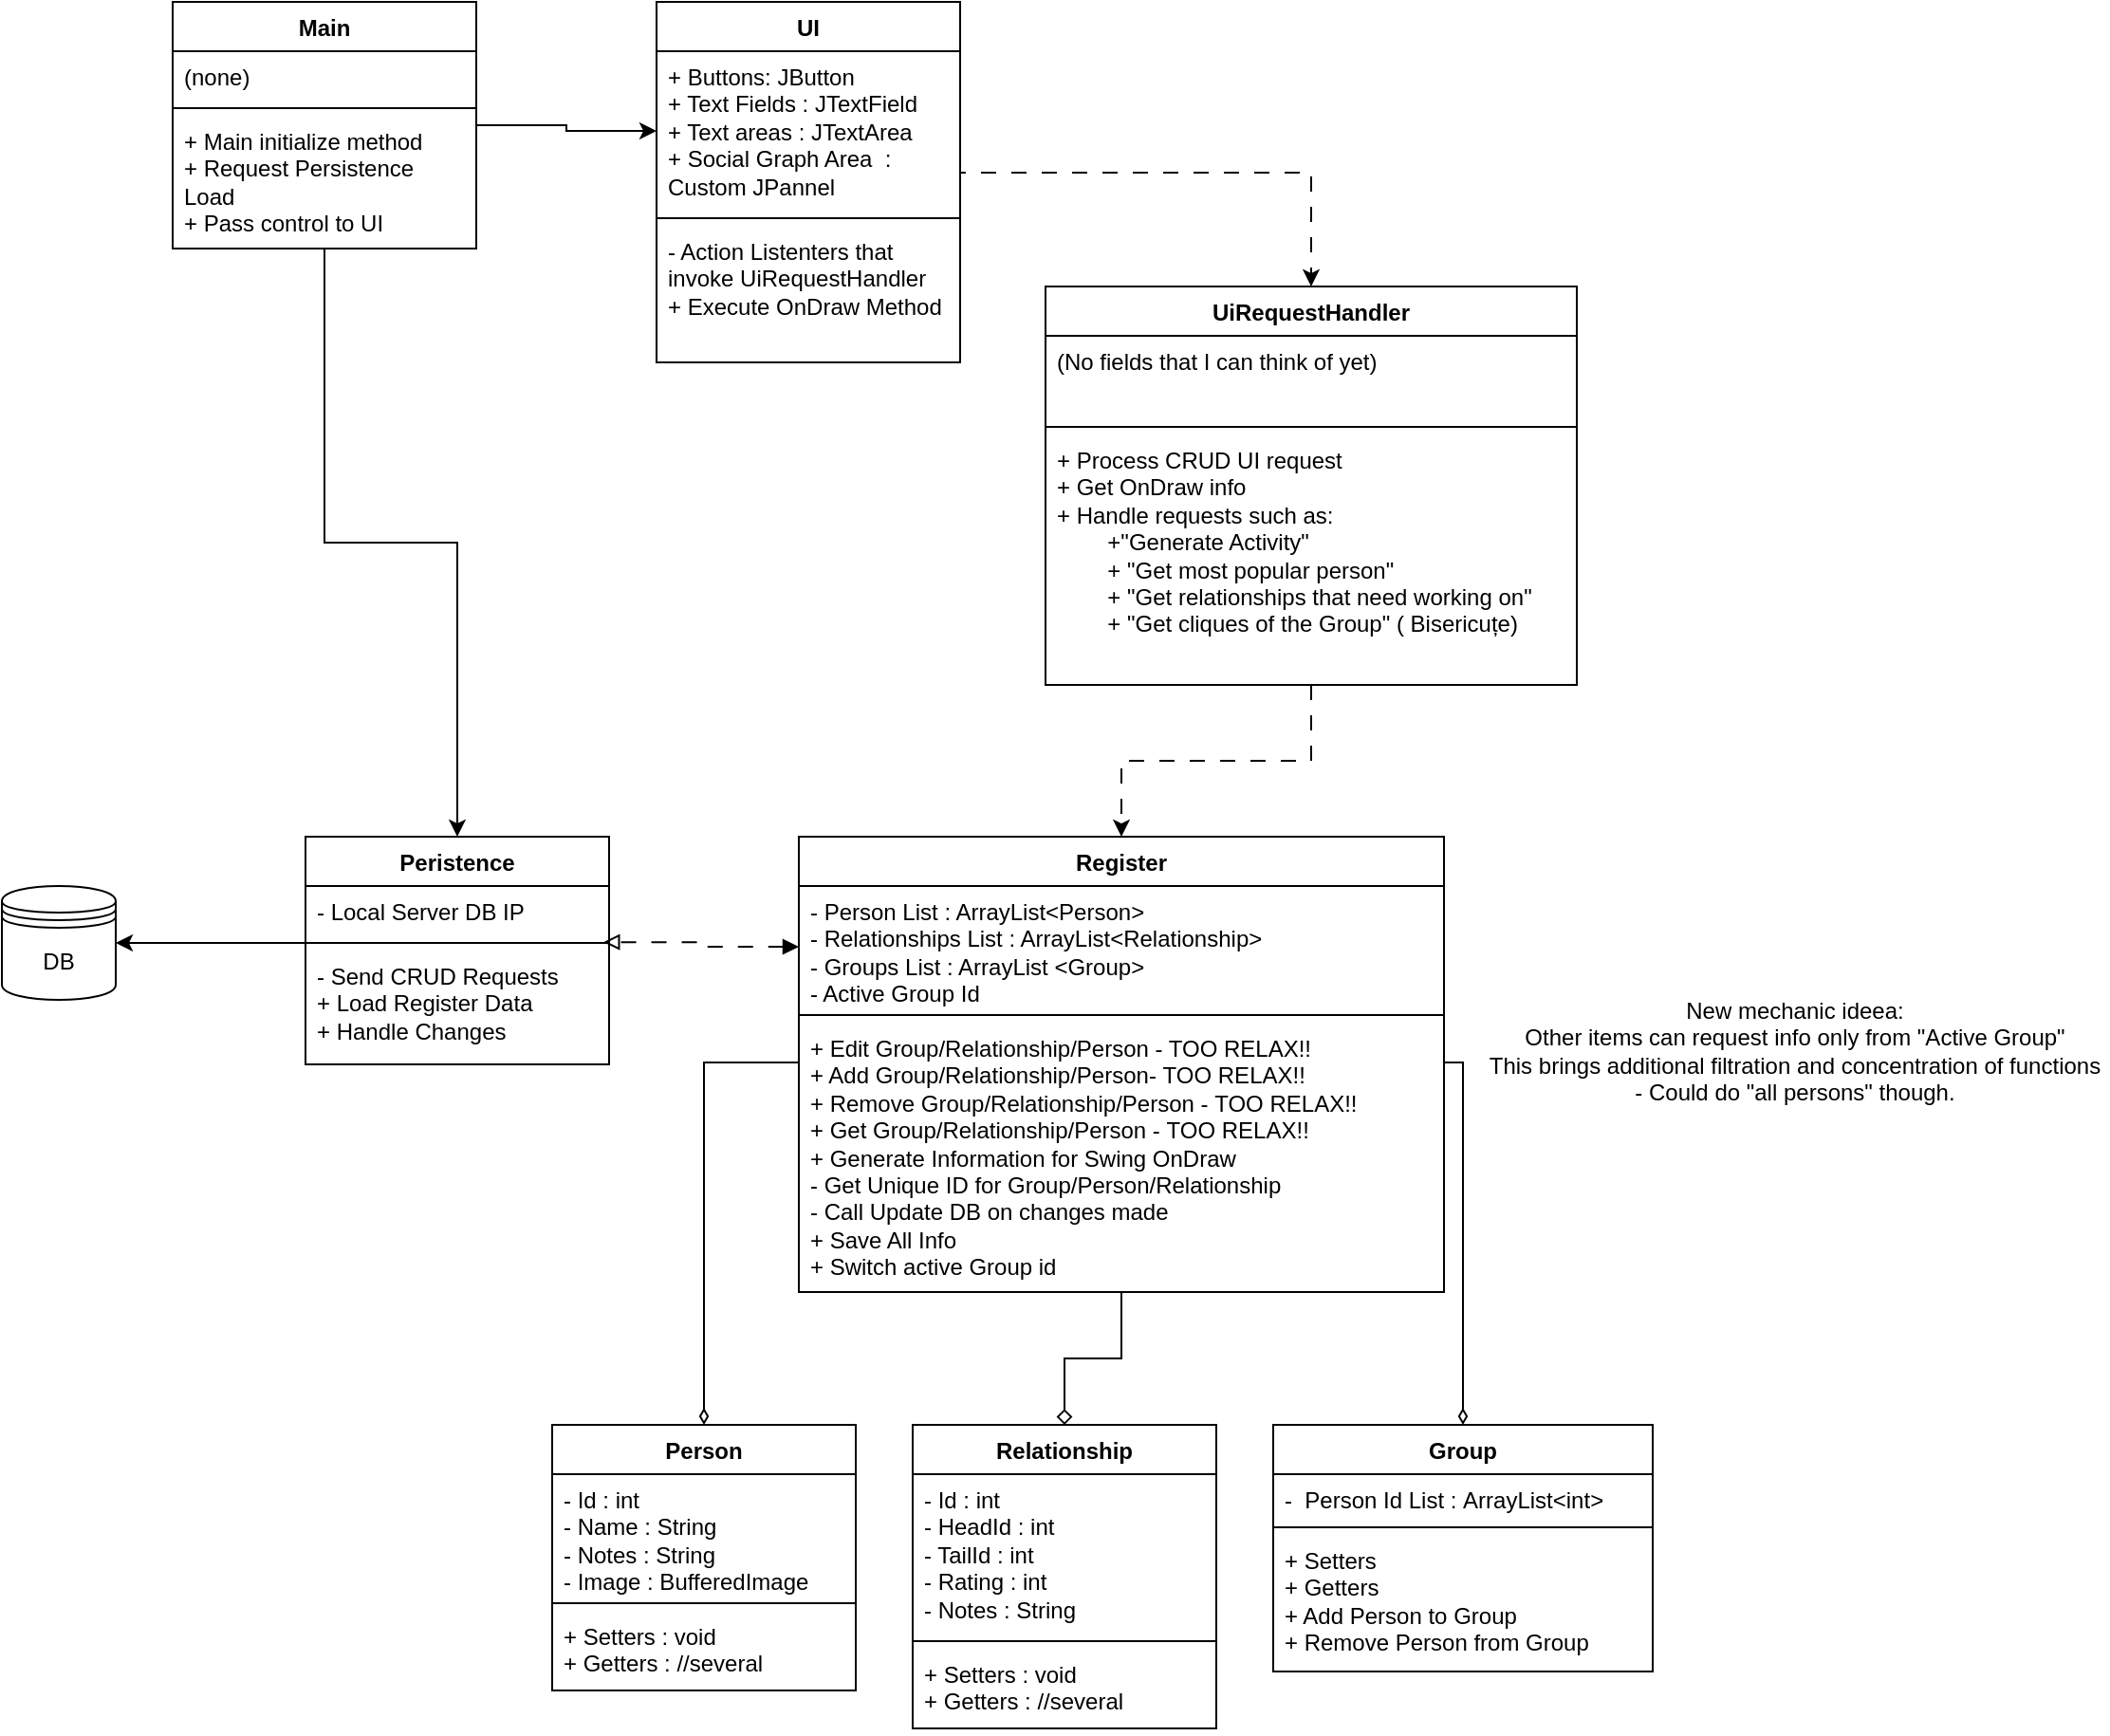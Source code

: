 <mxfile version="28.2.5">
  <diagram name="Page-1" id="wbGjTbeJYBRWITikLTKt">
    <mxGraphModel dx="2740" dy="1685" grid="1" gridSize="10" guides="1" tooltips="1" connect="1" arrows="1" fold="1" page="1" pageScale="1" pageWidth="850" pageHeight="1100" math="0" shadow="0">
      <root>
        <mxCell id="0" />
        <mxCell id="1" parent="0" />
        <mxCell id="BWJDgSnmsfaAYrhF108L-66" value="Person" style="swimlane;fontStyle=1;align=center;verticalAlign=top;childLayout=stackLayout;horizontal=1;startSize=26;horizontalStack=0;resizeParent=1;resizeParentMax=0;resizeLast=0;collapsible=1;marginBottom=0;whiteSpace=wrap;html=1;" parent="1" vertex="1">
          <mxGeometry x="-640" y="150" width="160" height="140" as="geometry" />
        </mxCell>
        <mxCell id="BWJDgSnmsfaAYrhF108L-67" value="&lt;div&gt;- Id : int&lt;/div&gt;&lt;div&gt;- Name : String&lt;/div&gt;&lt;div&gt;- Notes : String&lt;/div&gt;&lt;div&gt;- Image : BufferedImage&lt;/div&gt;&lt;div&gt;&lt;br&gt;&lt;/div&gt;" style="text;strokeColor=none;fillColor=none;align=left;verticalAlign=top;spacingLeft=4;spacingRight=4;overflow=hidden;rotatable=0;points=[[0,0.5],[1,0.5]];portConstraint=eastwest;whiteSpace=wrap;html=1;" parent="BWJDgSnmsfaAYrhF108L-66" vertex="1">
          <mxGeometry y="26" width="160" height="64" as="geometry" />
        </mxCell>
        <mxCell id="BWJDgSnmsfaAYrhF108L-68" value="" style="line;strokeWidth=1;fillColor=none;align=left;verticalAlign=middle;spacingTop=-1;spacingLeft=3;spacingRight=3;rotatable=0;labelPosition=right;points=[];portConstraint=eastwest;strokeColor=inherit;" parent="BWJDgSnmsfaAYrhF108L-66" vertex="1">
          <mxGeometry y="90" width="160" height="8" as="geometry" />
        </mxCell>
        <mxCell id="BWJDgSnmsfaAYrhF108L-69" value="&lt;div&gt;+ Setters : void&amp;nbsp;&lt;/div&gt;&lt;div&gt;+ Getters : //several&lt;/div&gt;" style="text;strokeColor=none;fillColor=none;align=left;verticalAlign=top;spacingLeft=4;spacingRight=4;overflow=hidden;rotatable=0;points=[[0,0.5],[1,0.5]];portConstraint=eastwest;whiteSpace=wrap;html=1;" parent="BWJDgSnmsfaAYrhF108L-66" vertex="1">
          <mxGeometry y="98" width="160" height="42" as="geometry" />
        </mxCell>
        <mxCell id="BWJDgSnmsfaAYrhF108L-71" value="Relationship" style="swimlane;fontStyle=1;align=center;verticalAlign=top;childLayout=stackLayout;horizontal=1;startSize=26;horizontalStack=0;resizeParent=1;resizeParentMax=0;resizeLast=0;collapsible=1;marginBottom=0;whiteSpace=wrap;html=1;" parent="1" vertex="1">
          <mxGeometry x="-450" y="150" width="160" height="160" as="geometry" />
        </mxCell>
        <mxCell id="BWJDgSnmsfaAYrhF108L-72" value="&lt;div&gt;- Id : int&lt;/div&gt;&lt;div&gt;- HeadId : int&lt;/div&gt;&lt;div&gt;- TailId : int&lt;/div&gt;&lt;div&gt;- Rating : int&lt;/div&gt;&lt;div&gt;- Notes : String&lt;/div&gt;" style="text;strokeColor=none;fillColor=none;align=left;verticalAlign=top;spacingLeft=4;spacingRight=4;overflow=hidden;rotatable=0;points=[[0,0.5],[1,0.5]];portConstraint=eastwest;whiteSpace=wrap;html=1;" parent="BWJDgSnmsfaAYrhF108L-71" vertex="1">
          <mxGeometry y="26" width="160" height="84" as="geometry" />
        </mxCell>
        <mxCell id="BWJDgSnmsfaAYrhF108L-73" value="" style="line;strokeWidth=1;fillColor=none;align=left;verticalAlign=middle;spacingTop=-1;spacingLeft=3;spacingRight=3;rotatable=0;labelPosition=right;points=[];portConstraint=eastwest;strokeColor=inherit;" parent="BWJDgSnmsfaAYrhF108L-71" vertex="1">
          <mxGeometry y="110" width="160" height="8" as="geometry" />
        </mxCell>
        <mxCell id="BWJDgSnmsfaAYrhF108L-74" value="&lt;div&gt;+ Setters : void&lt;/div&gt;&lt;div&gt;+ Getters : //several&amp;nbsp;&lt;/div&gt;" style="text;strokeColor=none;fillColor=none;align=left;verticalAlign=top;spacingLeft=4;spacingRight=4;overflow=hidden;rotatable=0;points=[[0,0.5],[1,0.5]];portConstraint=eastwest;whiteSpace=wrap;html=1;" parent="BWJDgSnmsfaAYrhF108L-71" vertex="1">
          <mxGeometry y="118" width="160" height="42" as="geometry" />
        </mxCell>
        <mxCell id="BWJDgSnmsfaAYrhF108L-88" value="Group" style="swimlane;fontStyle=1;align=center;verticalAlign=top;childLayout=stackLayout;horizontal=1;startSize=26;horizontalStack=0;resizeParent=1;resizeParentMax=0;resizeLast=0;collapsible=1;marginBottom=0;whiteSpace=wrap;html=1;" parent="1" vertex="1">
          <mxGeometry x="-260" y="150" width="200" height="130" as="geometry" />
        </mxCell>
        <mxCell id="BWJDgSnmsfaAYrhF108L-89" value="&lt;div&gt;-&amp;nbsp; Person Id List :&amp;nbsp;ArrayList&amp;lt;int&amp;gt;&amp;nbsp;&lt;/div&gt;" style="text;strokeColor=none;fillColor=none;align=left;verticalAlign=top;spacingLeft=4;spacingRight=4;overflow=hidden;rotatable=0;points=[[0,0.5],[1,0.5]];portConstraint=eastwest;whiteSpace=wrap;html=1;" parent="BWJDgSnmsfaAYrhF108L-88" vertex="1">
          <mxGeometry y="26" width="200" height="24" as="geometry" />
        </mxCell>
        <mxCell id="BWJDgSnmsfaAYrhF108L-90" value="" style="line;strokeWidth=1;fillColor=none;align=left;verticalAlign=middle;spacingTop=-1;spacingLeft=3;spacingRight=3;rotatable=0;labelPosition=right;points=[];portConstraint=eastwest;strokeColor=inherit;" parent="BWJDgSnmsfaAYrhF108L-88" vertex="1">
          <mxGeometry y="50" width="200" height="8" as="geometry" />
        </mxCell>
        <mxCell id="BWJDgSnmsfaAYrhF108L-91" value="+ Setters&lt;br&gt;&lt;div&gt;+ Getters&lt;/div&gt;&lt;div&gt;+ Add Person to Group&lt;/div&gt;&lt;div&gt;+ Remove Person from Group&lt;/div&gt;" style="text;strokeColor=none;fillColor=none;align=left;verticalAlign=top;spacingLeft=4;spacingRight=4;overflow=hidden;rotatable=0;points=[[0,0.5],[1,0.5]];portConstraint=eastwest;whiteSpace=wrap;html=1;" parent="BWJDgSnmsfaAYrhF108L-88" vertex="1">
          <mxGeometry y="58" width="200" height="72" as="geometry" />
        </mxCell>
        <mxCell id="BWJDgSnmsfaAYrhF108L-105" style="edgeStyle=orthogonalEdgeStyle;rounded=0;orthogonalLoop=1;jettySize=auto;html=1;entryX=0.5;entryY=0;entryDx=0;entryDy=0;endArrow=diamond;endFill=0;" parent="1" source="BWJDgSnmsfaAYrhF108L-96" target="BWJDgSnmsfaAYrhF108L-71" edge="1">
          <mxGeometry relative="1" as="geometry" />
        </mxCell>
        <mxCell id="BWJDgSnmsfaAYrhF108L-106" style="edgeStyle=orthogonalEdgeStyle;rounded=0;orthogonalLoop=1;jettySize=auto;html=1;entryX=0.5;entryY=0;entryDx=0;entryDy=0;endArrow=diamondThin;endFill=0;exitX=1;exitY=0.5;exitDx=0;exitDy=0;" parent="1" source="BWJDgSnmsfaAYrhF108L-99" target="BWJDgSnmsfaAYrhF108L-88" edge="1">
          <mxGeometry relative="1" as="geometry">
            <Array as="points">
              <mxPoint x="-160" y="-41" />
            </Array>
          </mxGeometry>
        </mxCell>
        <mxCell id="BWJDgSnmsfaAYrhF108L-96" value="Register" style="swimlane;fontStyle=1;align=center;verticalAlign=top;childLayout=stackLayout;horizontal=1;startSize=26;horizontalStack=0;resizeParent=1;resizeParentMax=0;resizeLast=0;collapsible=1;marginBottom=0;whiteSpace=wrap;html=1;" parent="1" vertex="1">
          <mxGeometry x="-510" y="-160" width="340" height="240" as="geometry" />
        </mxCell>
        <mxCell id="BWJDgSnmsfaAYrhF108L-97" value="&lt;div&gt;- Person List : ArrayList&amp;lt;Person&amp;gt;&lt;/div&gt;&lt;div&gt;- Relationships List : ArrayList&amp;lt;Relationship&amp;gt;&lt;/div&gt;&lt;div&gt;- Groups List : ArrayList &amp;lt;Group&amp;gt;&lt;/div&gt;&lt;div&gt;- Active Group Id&lt;/div&gt;" style="text;strokeColor=none;fillColor=none;align=left;verticalAlign=top;spacingLeft=4;spacingRight=4;overflow=hidden;rotatable=0;points=[[0,0.5],[1,0.5]];portConstraint=eastwest;whiteSpace=wrap;html=1;" parent="BWJDgSnmsfaAYrhF108L-96" vertex="1">
          <mxGeometry y="26" width="340" height="64" as="geometry" />
        </mxCell>
        <mxCell id="BWJDgSnmsfaAYrhF108L-98" value="" style="line;strokeWidth=1;fillColor=none;align=left;verticalAlign=middle;spacingTop=-1;spacingLeft=3;spacingRight=3;rotatable=0;labelPosition=right;points=[];portConstraint=eastwest;strokeColor=inherit;" parent="BWJDgSnmsfaAYrhF108L-96" vertex="1">
          <mxGeometry y="90" width="340" height="8" as="geometry" />
        </mxCell>
        <mxCell id="BWJDgSnmsfaAYrhF108L-99" value="&lt;div&gt;+ Edit Group/Relationship/Person - TOO RELAX!!&lt;/div&gt;&lt;div&gt;+ Add Group/Relationship/Person-&amp;nbsp;TOO RELAX!!&lt;/div&gt;&lt;div&gt;+ Remove Group/Relationship/Person -&amp;nbsp;TOO RELAX!!&lt;/div&gt;&lt;div&gt;+ Get Group/Relationship/Person -&amp;nbsp;TOO RELAX!!&lt;/div&gt;&lt;div&gt;+ Generate Information for Swing&amp;nbsp;OnDraw&lt;/div&gt;&lt;div&gt;- Get Unique ID for Group/Person/Relationship&lt;/div&gt;&lt;div&gt;- Call Update DB on changes made&lt;/div&gt;&lt;div&gt;+ Save All Info&lt;/div&gt;&lt;div&gt;+ Switch active Group id&lt;/div&gt;&lt;div&gt;&lt;br&gt;&lt;/div&gt;" style="text;strokeColor=none;fillColor=none;align=left;verticalAlign=top;spacingLeft=4;spacingRight=4;overflow=hidden;rotatable=0;points=[[0,0.5],[1,0.5]];portConstraint=eastwest;whiteSpace=wrap;html=1;" parent="BWJDgSnmsfaAYrhF108L-96" vertex="1">
          <mxGeometry y="98" width="340" height="142" as="geometry" />
        </mxCell>
        <mxCell id="BWJDgSnmsfaAYrhF108L-104" style="edgeStyle=orthogonalEdgeStyle;rounded=0;orthogonalLoop=1;jettySize=auto;html=1;entryX=0.5;entryY=0;entryDx=0;entryDy=0;endArrow=diamondThin;endFill=0;strokeWidth=1;jumpSize=25;jumpStyle=none;exitX=0;exitY=0.5;exitDx=0;exitDy=0;" parent="1" source="BWJDgSnmsfaAYrhF108L-99" target="BWJDgSnmsfaAYrhF108L-66" edge="1">
          <mxGeometry relative="1" as="geometry">
            <Array as="points">
              <mxPoint x="-560" y="-41" />
            </Array>
          </mxGeometry>
        </mxCell>
        <mxCell id="BWJDgSnmsfaAYrhF108L-108" value="Peristence" style="swimlane;fontStyle=1;align=center;verticalAlign=top;childLayout=stackLayout;horizontal=1;startSize=26;horizontalStack=0;resizeParent=1;resizeParentMax=0;resizeLast=0;collapsible=1;marginBottom=0;whiteSpace=wrap;html=1;" parent="1" vertex="1">
          <mxGeometry x="-770" y="-160" width="160" height="120" as="geometry" />
        </mxCell>
        <mxCell id="BWJDgSnmsfaAYrhF108L-109" value="- Local Server DB IP" style="text;strokeColor=none;fillColor=none;align=left;verticalAlign=top;spacingLeft=4;spacingRight=4;overflow=hidden;rotatable=0;points=[[0,0.5],[1,0.5]];portConstraint=eastwest;whiteSpace=wrap;html=1;" parent="BWJDgSnmsfaAYrhF108L-108" vertex="1">
          <mxGeometry y="26" width="160" height="26" as="geometry" />
        </mxCell>
        <mxCell id="BWJDgSnmsfaAYrhF108L-110" value="" style="line;strokeWidth=1;fillColor=none;align=left;verticalAlign=middle;spacingTop=-1;spacingLeft=3;spacingRight=3;rotatable=0;labelPosition=right;points=[];portConstraint=eastwest;strokeColor=inherit;" parent="BWJDgSnmsfaAYrhF108L-108" vertex="1">
          <mxGeometry y="52" width="160" height="8" as="geometry" />
        </mxCell>
        <mxCell id="BWJDgSnmsfaAYrhF108L-111" value="&lt;div&gt;- Send CRUD Requests&lt;/div&gt;&lt;div&gt;+ Load Register Data&lt;/div&gt;&lt;div&gt;+ Handle Changes&lt;/div&gt;" style="text;strokeColor=none;fillColor=none;align=left;verticalAlign=top;spacingLeft=4;spacingRight=4;overflow=hidden;rotatable=0;points=[[0,0.5],[1,0.5]];portConstraint=eastwest;whiteSpace=wrap;html=1;" parent="BWJDgSnmsfaAYrhF108L-108" vertex="1">
          <mxGeometry y="60" width="160" height="60" as="geometry" />
        </mxCell>
        <mxCell id="BWJDgSnmsfaAYrhF108L-117" value="DB" style="shape=datastore;whiteSpace=wrap;html=1;" parent="1" vertex="1">
          <mxGeometry x="-930" y="-134" width="60" height="60" as="geometry" />
        </mxCell>
        <mxCell id="BWJDgSnmsfaAYrhF108L-118" style="edgeStyle=orthogonalEdgeStyle;rounded=0;orthogonalLoop=1;jettySize=auto;html=1;entryX=1;entryY=0.5;entryDx=0;entryDy=0;" parent="1" source="BWJDgSnmsfaAYrhF108L-110" target="BWJDgSnmsfaAYrhF108L-117" edge="1">
          <mxGeometry relative="1" as="geometry" />
        </mxCell>
        <mxCell id="BWJDgSnmsfaAYrhF108L-119" style="edgeStyle=orthogonalEdgeStyle;rounded=0;orthogonalLoop=1;jettySize=auto;html=1;entryX=0.982;entryY=0.447;entryDx=0;entryDy=0;entryPerimeter=0;endArrow=block;endFill=0;dashed=1;dashPattern=8 8;startArrow=block;startFill=1;" parent="1" source="BWJDgSnmsfaAYrhF108L-97" target="BWJDgSnmsfaAYrhF108L-110" edge="1">
          <mxGeometry relative="1" as="geometry" />
        </mxCell>
        <mxCell id="BWJDgSnmsfaAYrhF108L-133" style="edgeStyle=orthogonalEdgeStyle;rounded=0;orthogonalLoop=1;jettySize=auto;html=1;entryX=0.5;entryY=0;entryDx=0;entryDy=0;dashed=1;dashPattern=8 8;" parent="1" source="BWJDgSnmsfaAYrhF108L-124" target="BWJDgSnmsfaAYrhF108L-96" edge="1">
          <mxGeometry relative="1" as="geometry" />
        </mxCell>
        <mxCell id="BWJDgSnmsfaAYrhF108L-124" value="UiRequestHandler" style="swimlane;fontStyle=1;align=center;verticalAlign=top;childLayout=stackLayout;horizontal=1;startSize=26;horizontalStack=0;resizeParent=1;resizeParentMax=0;resizeLast=0;collapsible=1;marginBottom=0;whiteSpace=wrap;html=1;" parent="1" vertex="1">
          <mxGeometry x="-380" y="-450" width="280" height="210" as="geometry" />
        </mxCell>
        <mxCell id="BWJDgSnmsfaAYrhF108L-125" value="&lt;div&gt;(No fields that I can think of yet)&lt;/div&gt;" style="text;strokeColor=none;fillColor=none;align=left;verticalAlign=top;spacingLeft=4;spacingRight=4;overflow=hidden;rotatable=0;points=[[0,0.5],[1,0.5]];portConstraint=eastwest;whiteSpace=wrap;html=1;" parent="BWJDgSnmsfaAYrhF108L-124" vertex="1">
          <mxGeometry y="26" width="280" height="44" as="geometry" />
        </mxCell>
        <mxCell id="BWJDgSnmsfaAYrhF108L-126" value="" style="line;strokeWidth=1;fillColor=none;align=left;verticalAlign=middle;spacingTop=-1;spacingLeft=3;spacingRight=3;rotatable=0;labelPosition=right;points=[];portConstraint=eastwest;strokeColor=inherit;" parent="BWJDgSnmsfaAYrhF108L-124" vertex="1">
          <mxGeometry y="70" width="280" height="8" as="geometry" />
        </mxCell>
        <mxCell id="BWJDgSnmsfaAYrhF108L-127" value="&lt;div&gt;+ Process CRUD UI request&amp;nbsp;&lt;/div&gt;&lt;div&gt;+ Get OnDraw info&lt;/div&gt;&lt;div&gt;+ Handle requests such as:&amp;nbsp;&amp;nbsp;&lt;/div&gt;&lt;div&gt;&lt;span style=&quot;white-space: pre;&quot;&gt;&#x9;&lt;/span&gt;+&quot;Generate Activity&quot;&lt;/div&gt;&lt;div&gt;&lt;span style=&quot;white-space: pre;&quot;&gt;&#x9;&lt;/span&gt;+ &quot;Get most popular person&quot;&amp;nbsp;&lt;/div&gt;&lt;div&gt;&lt;span style=&quot;white-space: pre;&quot;&gt;&#x9;&lt;/span&gt;+ &quot;Get relationships that need working on&quot;&lt;/div&gt;&lt;span style=&quot;white-space: pre;&quot;&gt;&#x9;&lt;/span&gt;+ &quot;Get cliques of the Group&quot; ( Bisericuțe)" style="text;strokeColor=none;fillColor=none;align=left;verticalAlign=top;spacingLeft=4;spacingRight=4;overflow=hidden;rotatable=0;points=[[0,0.5],[1,0.5]];portConstraint=eastwest;whiteSpace=wrap;html=1;" parent="BWJDgSnmsfaAYrhF108L-124" vertex="1">
          <mxGeometry y="78" width="280" height="132" as="geometry" />
        </mxCell>
        <mxCell id="BWJDgSnmsfaAYrhF108L-128" value="UI" style="swimlane;fontStyle=1;align=center;verticalAlign=top;childLayout=stackLayout;horizontal=1;startSize=26;horizontalStack=0;resizeParent=1;resizeParentMax=0;resizeLast=0;collapsible=1;marginBottom=0;whiteSpace=wrap;html=1;" parent="1" vertex="1">
          <mxGeometry x="-585" y="-600" width="160" height="190" as="geometry" />
        </mxCell>
        <mxCell id="BWJDgSnmsfaAYrhF108L-129" value="&lt;div&gt;+ Buttons: JButton&lt;/div&gt;&lt;div&gt;+ Text Fields : JTextField&lt;/div&gt;&lt;div&gt;+ Text areas : JTextArea&lt;/div&gt;&lt;div&gt;+ Social Graph Area&amp;nbsp; : Custom JPannel&lt;/div&gt;" style="text;strokeColor=none;fillColor=none;align=left;verticalAlign=top;spacingLeft=4;spacingRight=4;overflow=hidden;rotatable=0;points=[[0,0.5],[1,0.5]];portConstraint=eastwest;whiteSpace=wrap;html=1;" parent="BWJDgSnmsfaAYrhF108L-128" vertex="1">
          <mxGeometry y="26" width="160" height="84" as="geometry" />
        </mxCell>
        <mxCell id="BWJDgSnmsfaAYrhF108L-130" value="" style="line;strokeWidth=1;fillColor=none;align=left;verticalAlign=middle;spacingTop=-1;spacingLeft=3;spacingRight=3;rotatable=0;labelPosition=right;points=[];portConstraint=eastwest;strokeColor=inherit;" parent="BWJDgSnmsfaAYrhF108L-128" vertex="1">
          <mxGeometry y="110" width="160" height="8" as="geometry" />
        </mxCell>
        <mxCell id="BWJDgSnmsfaAYrhF108L-131" value="&lt;div&gt;- Action Listenters that invoke UiRequestHandler&lt;/div&gt;&lt;div&gt;+ Execute OnDraw Method&lt;/div&gt;" style="text;strokeColor=none;fillColor=none;align=left;verticalAlign=top;spacingLeft=4;spacingRight=4;overflow=hidden;rotatable=0;points=[[0,0.5],[1,0.5]];portConstraint=eastwest;whiteSpace=wrap;html=1;" parent="BWJDgSnmsfaAYrhF108L-128" vertex="1">
          <mxGeometry y="118" width="160" height="72" as="geometry" />
        </mxCell>
        <mxCell id="BWJDgSnmsfaAYrhF108L-132" style="edgeStyle=orthogonalEdgeStyle;rounded=0;orthogonalLoop=1;jettySize=auto;html=1;entryX=0.5;entryY=0;entryDx=0;entryDy=0;dashed=1;dashPattern=8 8;exitX=1;exitY=0.5;exitDx=0;exitDy=0;" parent="1" source="BWJDgSnmsfaAYrhF108L-128" target="BWJDgSnmsfaAYrhF108L-124" edge="1">
          <mxGeometry relative="1" as="geometry">
            <Array as="points">
              <mxPoint x="-425" y="-510" />
              <mxPoint x="-240" y="-510" />
            </Array>
          </mxGeometry>
        </mxCell>
        <mxCell id="BWJDgSnmsfaAYrhF108L-140" style="edgeStyle=orthogonalEdgeStyle;rounded=0;orthogonalLoop=1;jettySize=auto;html=1;entryX=0.5;entryY=0;entryDx=0;entryDy=0;" parent="1" source="BWJDgSnmsfaAYrhF108L-135" target="BWJDgSnmsfaAYrhF108L-108" edge="1">
          <mxGeometry relative="1" as="geometry" />
        </mxCell>
        <mxCell id="BWJDgSnmsfaAYrhF108L-141" style="edgeStyle=orthogonalEdgeStyle;rounded=0;orthogonalLoop=1;jettySize=auto;html=1;entryX=0;entryY=0.5;entryDx=0;entryDy=0;" parent="1" source="BWJDgSnmsfaAYrhF108L-135" target="BWJDgSnmsfaAYrhF108L-129" edge="1">
          <mxGeometry relative="1" as="geometry" />
        </mxCell>
        <mxCell id="BWJDgSnmsfaAYrhF108L-135" value="Main" style="swimlane;fontStyle=1;align=center;verticalAlign=top;childLayout=stackLayout;horizontal=1;startSize=26;horizontalStack=0;resizeParent=1;resizeParentMax=0;resizeLast=0;collapsible=1;marginBottom=0;whiteSpace=wrap;html=1;" parent="1" vertex="1">
          <mxGeometry x="-840" y="-600" width="160" height="130" as="geometry" />
        </mxCell>
        <mxCell id="BWJDgSnmsfaAYrhF108L-136" value="(none)" style="text;strokeColor=none;fillColor=none;align=left;verticalAlign=top;spacingLeft=4;spacingRight=4;overflow=hidden;rotatable=0;points=[[0,0.5],[1,0.5]];portConstraint=eastwest;whiteSpace=wrap;html=1;" parent="BWJDgSnmsfaAYrhF108L-135" vertex="1">
          <mxGeometry y="26" width="160" height="26" as="geometry" />
        </mxCell>
        <mxCell id="BWJDgSnmsfaAYrhF108L-137" value="" style="line;strokeWidth=1;fillColor=none;align=left;verticalAlign=middle;spacingTop=-1;spacingLeft=3;spacingRight=3;rotatable=0;labelPosition=right;points=[];portConstraint=eastwest;strokeColor=inherit;" parent="BWJDgSnmsfaAYrhF108L-135" vertex="1">
          <mxGeometry y="52" width="160" height="8" as="geometry" />
        </mxCell>
        <mxCell id="BWJDgSnmsfaAYrhF108L-138" value="&lt;div&gt;+ Main initialize method&lt;/div&gt;&lt;div&gt;+ Request Persistence Load&lt;/div&gt;&lt;div&gt;+ Pass control to UI&lt;/div&gt;" style="text;strokeColor=none;fillColor=none;align=left;verticalAlign=top;spacingLeft=4;spacingRight=4;overflow=hidden;rotatable=0;points=[[0,0.5],[1,0.5]];portConstraint=eastwest;whiteSpace=wrap;html=1;" parent="BWJDgSnmsfaAYrhF108L-135" vertex="1">
          <mxGeometry y="60" width="160" height="70" as="geometry" />
        </mxCell>
        <mxCell id="Jdq0jiGET5e7d8srMERb-17" value="New mechanic ideea:&lt;br&gt;&lt;div&gt;Other items can request info only from &quot;Active Group&quot;&lt;/div&gt;&lt;div&gt;This brings additional filtration and concentration of functions&lt;/div&gt;&lt;div&gt;- Could do &quot;all persons&quot; though.&lt;/div&gt;" style="text;html=1;align=center;verticalAlign=middle;whiteSpace=wrap;rounded=0;" vertex="1" parent="1">
          <mxGeometry x="-150" y="-134" width="330" height="174" as="geometry" />
        </mxCell>
      </root>
    </mxGraphModel>
  </diagram>
</mxfile>
